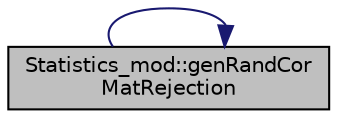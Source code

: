 digraph "Statistics_mod::genRandCorMatRejection"
{
 // LATEX_PDF_SIZE
  edge [fontname="Helvetica",fontsize="10",labelfontname="Helvetica",labelfontsize="10"];
  node [fontname="Helvetica",fontsize="10",shape=record];
  rankdir="RL";
  Node1 [label="Statistics_mod::genRandCor\lMatRejection",height=0.2,width=0.4,color="black", fillcolor="grey75", style="filled", fontcolor="black",tooltip="Returns a random correlation matrix using Monte Carlo rejection method."];
  Node1 -> Node1 [dir="back",color="midnightblue",fontsize="10",style="solid",fontname="Helvetica"];
}
